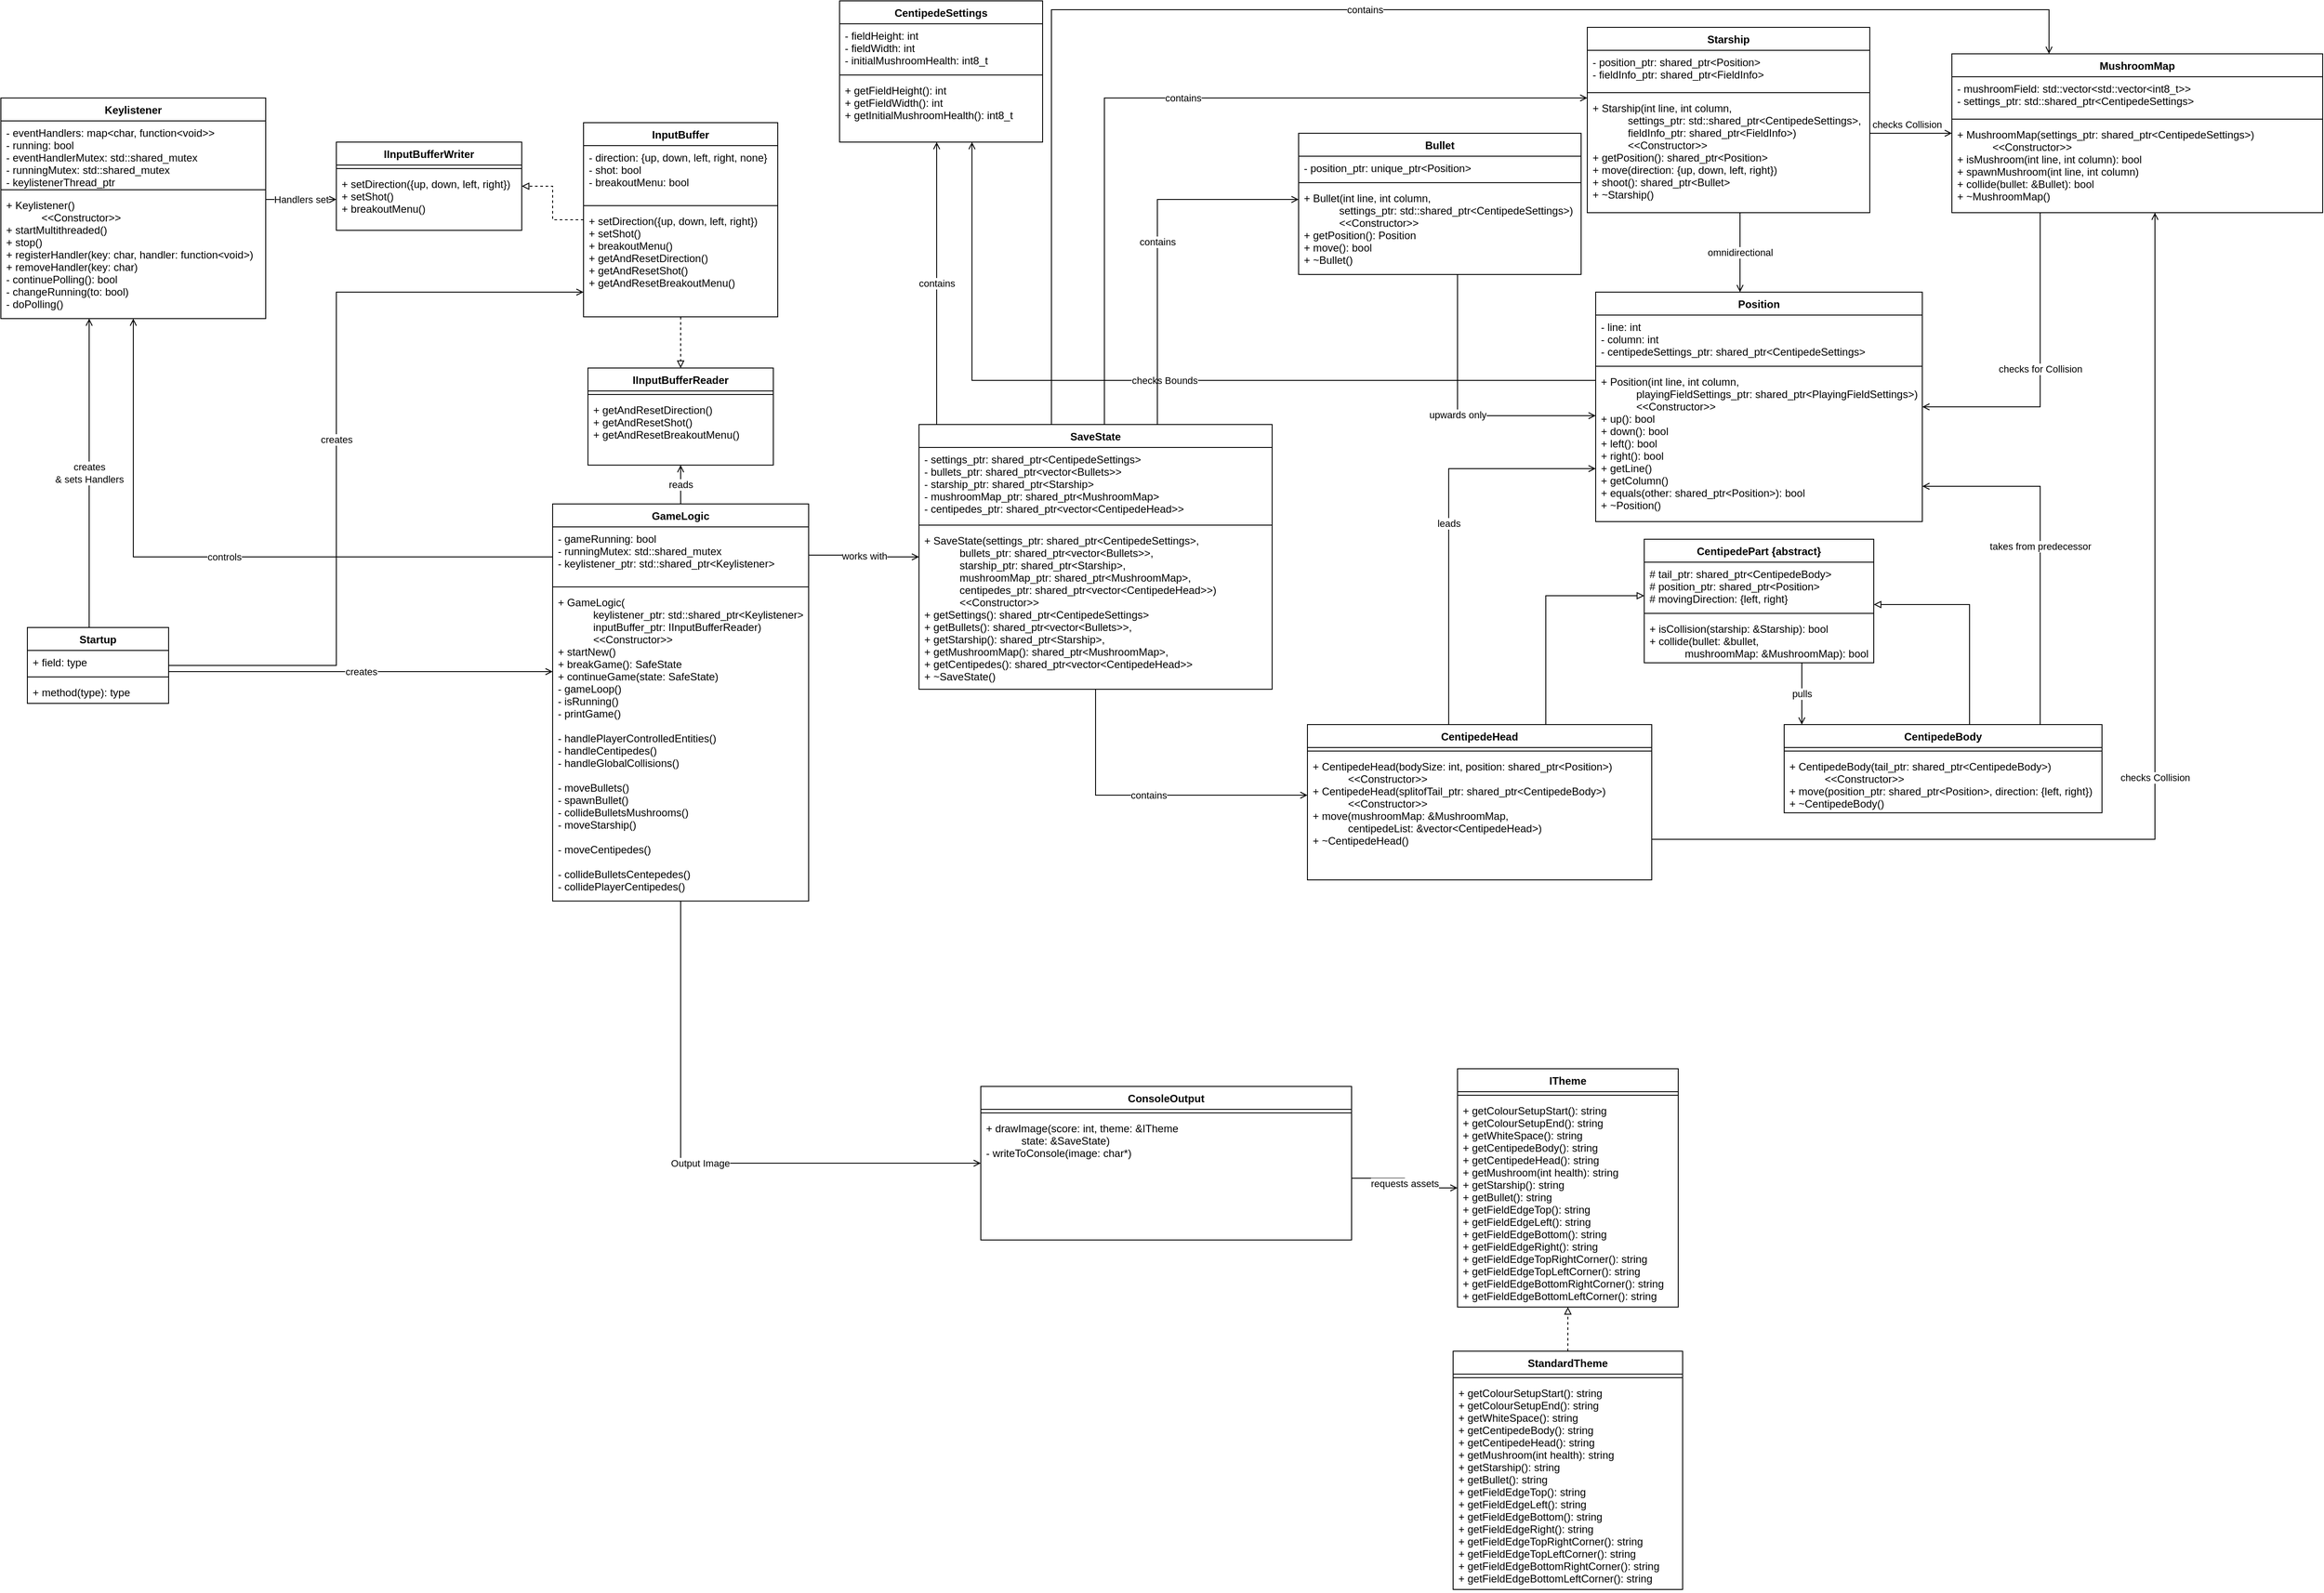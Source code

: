 <mxfile version="15.2.7" type="device"><diagram id="Fete3AJFp-oHdS9bqyW5" name="Seite-1"><mxGraphModel dx="2600" dy="1894" grid="1" gridSize="10" guides="1" tooltips="1" connect="1" arrows="1" fold="1" page="1" pageScale="1" pageWidth="827" pageHeight="1169" math="0" shadow="0"><root><mxCell id="0"/><mxCell id="1" parent="0"/><mxCell id="ihhPGb7IAAiCXQgHPR6d-10" value="leads" style="edgeStyle=orthogonalEdgeStyle;rounded=0;orthogonalLoop=1;jettySize=auto;html=1;endArrow=open;endFill=0;startArrow=none;" parent="1" source="ihhPGb7IAAiCXQgHPR6d-2" target="ihhPGb7IAAiCXQgHPR6d-6" edge="1"><mxGeometry relative="1" as="geometry"><mxPoint x="420" y="-40" as="sourcePoint"/><Array as="points"><mxPoint x="350" y="-20"/></Array></mxGeometry></mxCell><mxCell id="ihhPGb7IAAiCXQgHPR6d-20" style="edgeStyle=orthogonalEdgeStyle;rounded=0;orthogonalLoop=1;jettySize=auto;html=1;endArrow=block;endFill=0;" parent="1" source="ihhPGb7IAAiCXQgHPR6d-2" target="ihhPGb7IAAiCXQgHPR6d-11" edge="1"><mxGeometry relative="1" as="geometry"><Array as="points"><mxPoint x="460" y="124"/></Array></mxGeometry></mxCell><mxCell id="Fe8BM5wLghhJ3K5eQY7F-3" value="checks Collision" style="edgeStyle=orthogonalEdgeStyle;rounded=0;orthogonalLoop=1;jettySize=auto;html=1;endArrow=open;endFill=0;" parent="1" source="ihhPGb7IAAiCXQgHPR6d-2" target="ihhPGb7IAAiCXQgHPR6d-36" edge="1"><mxGeometry relative="1" as="geometry"><Array as="points"><mxPoint x="1150" y="400"/></Array></mxGeometry></mxCell><mxCell id="ihhPGb7IAAiCXQgHPR6d-2" value="CentipedeHead" style="swimlane;fontStyle=1;align=center;verticalAlign=top;childLayout=stackLayout;horizontal=1;startSize=26;horizontalStack=0;resizeParent=1;resizeParentMax=0;resizeLast=0;collapsible=1;marginBottom=0;" parent="1" vertex="1"><mxGeometry x="190" y="270" width="390" height="176" as="geometry"/></mxCell><mxCell id="ihhPGb7IAAiCXQgHPR6d-4" value="" style="line;strokeWidth=1;fillColor=none;align=left;verticalAlign=middle;spacingTop=-1;spacingLeft=3;spacingRight=3;rotatable=0;labelPosition=right;points=[];portConstraint=eastwest;" parent="ihhPGb7IAAiCXQgHPR6d-2" vertex="1"><mxGeometry y="26" width="390" height="8" as="geometry"/></mxCell><mxCell id="ihhPGb7IAAiCXQgHPR6d-5" value="+ CentipedeHead(bodySize: int, position: shared_ptr&lt;Position&gt;)&#10;            &lt;&lt;Constructor&gt;&gt;&#10;+ CentipedeHead(splitofTail_ptr: shared_ptr&lt;CentipedeBody&gt;)&#10;            &lt;&lt;Constructor&gt;&gt;&#10;+ move(mushroomMap: &amp;MushroomMap, &#10;            centipedeList: &amp;vector&lt;CentipedeHead&gt;)&#10;+ ~CentipedeHead()" style="text;strokeColor=none;fillColor=none;align=left;verticalAlign=top;spacingLeft=4;spacingRight=4;overflow=hidden;rotatable=0;points=[[0,0.5],[1,0.5]];portConstraint=eastwest;" parent="ihhPGb7IAAiCXQgHPR6d-2" vertex="1"><mxGeometry y="34" width="390" height="142" as="geometry"/></mxCell><mxCell id="ihhPGb7IAAiCXQgHPR6d-6" value="Position" style="swimlane;fontStyle=1;align=center;verticalAlign=top;childLayout=stackLayout;horizontal=1;startSize=26;horizontalStack=0;resizeParent=1;resizeParentMax=0;resizeLast=0;collapsible=1;marginBottom=0;" parent="1" vertex="1"><mxGeometry x="516.5" y="-220" width="370" height="260" as="geometry"/></mxCell><mxCell id="ihhPGb7IAAiCXQgHPR6d-7" value="- line: int&#10;- column: int&#10;- centipedeSettings_ptr: shared_ptr&lt;CentipedeSettings&gt;" style="text;strokeColor=none;fillColor=none;align=left;verticalAlign=top;spacingLeft=4;spacingRight=4;overflow=hidden;rotatable=0;points=[[0,0.5],[1,0.5]];portConstraint=eastwest;" parent="ihhPGb7IAAiCXQgHPR6d-6" vertex="1"><mxGeometry y="26" width="370" height="54" as="geometry"/></mxCell><mxCell id="ihhPGb7IAAiCXQgHPR6d-8" value="" style="line;strokeWidth=1;fillColor=none;align=left;verticalAlign=middle;spacingTop=-1;spacingLeft=3;spacingRight=3;rotatable=0;labelPosition=right;points=[];portConstraint=eastwest;" parent="ihhPGb7IAAiCXQgHPR6d-6" vertex="1"><mxGeometry y="80" width="370" height="8" as="geometry"/></mxCell><mxCell id="ihhPGb7IAAiCXQgHPR6d-9" value="+ Position(int line, int column,&#10;            playingFieldSettings_ptr: shared_ptr&lt;PlayingFieldSettings&gt;) &#10;            &lt;&lt;Constructor&gt;&gt;&#10;+ up(): bool&#10;+ down(): bool&#10;+ left(): bool&#10;+ right(): bool&#10;+ getLine()&#10;+ getColumn()&#10;+ equals(other: shared_ptr&lt;Position&gt;): bool&#10;+ ~Position()" style="text;strokeColor=none;fillColor=none;align=left;verticalAlign=top;spacingLeft=4;spacingRight=4;overflow=hidden;rotatable=0;points=[[0,0.5],[1,0.5]];portConstraint=eastwest;" parent="ihhPGb7IAAiCXQgHPR6d-6" vertex="1"><mxGeometry y="88" width="370" height="172" as="geometry"/></mxCell><mxCell id="ihhPGb7IAAiCXQgHPR6d-11" value="CentipedePart {abstract}" style="swimlane;fontStyle=1;align=center;verticalAlign=top;childLayout=stackLayout;horizontal=1;startSize=26;horizontalStack=0;resizeParent=1;resizeParentMax=0;resizeLast=0;collapsible=1;marginBottom=0;" parent="1" vertex="1"><mxGeometry x="571.5" y="60" width="260" height="140" as="geometry"/></mxCell><mxCell id="ihhPGb7IAAiCXQgHPR6d-12" value="# tail_ptr: shared_ptr&lt;CentipedeBody&gt;&#10;# position_ptr: shared_ptr&lt;Position&gt;&#10;# movingDirection: {left, right}" style="text;strokeColor=none;fillColor=none;align=left;verticalAlign=top;spacingLeft=4;spacingRight=4;overflow=hidden;rotatable=0;points=[[0,0.5],[1,0.5]];portConstraint=eastwest;" parent="ihhPGb7IAAiCXQgHPR6d-11" vertex="1"><mxGeometry y="26" width="260" height="54" as="geometry"/></mxCell><mxCell id="ihhPGb7IAAiCXQgHPR6d-13" value="" style="line;strokeWidth=1;fillColor=none;align=left;verticalAlign=middle;spacingTop=-1;spacingLeft=3;spacingRight=3;rotatable=0;labelPosition=right;points=[];portConstraint=eastwest;" parent="ihhPGb7IAAiCXQgHPR6d-11" vertex="1"><mxGeometry y="80" width="260" height="8" as="geometry"/></mxCell><mxCell id="ihhPGb7IAAiCXQgHPR6d-14" value="+ isCollision(starship: &amp;Starship): bool&#10;+ collide(bullet: &amp;bullet, &#10;            mushroomMap: &amp;MushroomMap): bool " style="text;strokeColor=none;fillColor=none;align=left;verticalAlign=top;spacingLeft=4;spacingRight=4;overflow=hidden;rotatable=0;points=[[0,0.5],[1,0.5]];portConstraint=eastwest;" parent="ihhPGb7IAAiCXQgHPR6d-11" vertex="1"><mxGeometry y="88" width="260" height="52" as="geometry"/></mxCell><mxCell id="ihhPGb7IAAiCXQgHPR6d-21" value="CentipedeBody" style="swimlane;fontStyle=1;align=center;verticalAlign=top;childLayout=stackLayout;horizontal=1;startSize=26;horizontalStack=0;resizeParent=1;resizeParentMax=0;resizeLast=0;collapsible=1;marginBottom=0;" parent="1" vertex="1"><mxGeometry x="730" y="270" width="360" height="100" as="geometry"/></mxCell><mxCell id="ihhPGb7IAAiCXQgHPR6d-23" value="" style="line;strokeWidth=1;fillColor=none;align=left;verticalAlign=middle;spacingTop=-1;spacingLeft=3;spacingRight=3;rotatable=0;labelPosition=right;points=[];portConstraint=eastwest;" parent="ihhPGb7IAAiCXQgHPR6d-21" vertex="1"><mxGeometry y="26" width="360" height="8" as="geometry"/></mxCell><mxCell id="ihhPGb7IAAiCXQgHPR6d-24" value="+ CentipedeBody(tail_ptr: shared_ptr&lt;CentipedeBody&gt;) &#10;            &lt;&lt;Constructor&gt;&gt;&#10;+ move(position_ptr: shared_ptr&lt;Position&gt;, direction: {left, right})&#10;+ ~CentipedeBody()" style="text;strokeColor=none;fillColor=none;align=left;verticalAlign=top;spacingLeft=4;spacingRight=4;overflow=hidden;rotatable=0;points=[[0,0.5],[1,0.5]];portConstraint=eastwest;" parent="ihhPGb7IAAiCXQgHPR6d-21" vertex="1"><mxGeometry y="34" width="360" height="66" as="geometry"/></mxCell><mxCell id="ihhPGb7IAAiCXQgHPR6d-25" value="pulls" style="edgeStyle=orthogonalEdgeStyle;rounded=0;orthogonalLoop=1;jettySize=auto;html=1;endArrow=open;endFill=0;startArrow=none;" parent="1" source="ihhPGb7IAAiCXQgHPR6d-11" target="ihhPGb7IAAiCXQgHPR6d-21" edge="1"><mxGeometry relative="1" as="geometry"><mxPoint x="360.034" y="280" as="sourcePoint"/><mxPoint x="570" y="-39.966" as="targetPoint"/><Array as="points"><mxPoint x="750" y="240"/><mxPoint x="750" y="240"/></Array></mxGeometry></mxCell><mxCell id="ihhPGb7IAAiCXQgHPR6d-26" style="edgeStyle=orthogonalEdgeStyle;rounded=0;orthogonalLoop=1;jettySize=auto;html=1;endArrow=block;endFill=0;" parent="1" source="ihhPGb7IAAiCXQgHPR6d-21" target="ihhPGb7IAAiCXQgHPR6d-11" edge="1"><mxGeometry relative="1" as="geometry"><mxPoint x="470" y="280" as="sourcePoint"/><mxPoint x="630" y="134.034" as="targetPoint"/><Array as="points"><mxPoint x="940" y="134"/></Array></mxGeometry></mxCell><mxCell id="ihhPGb7IAAiCXQgHPR6d-27" value="takes from predecessor" style="edgeStyle=orthogonalEdgeStyle;rounded=0;orthogonalLoop=1;jettySize=auto;html=1;endArrow=open;endFill=0;startArrow=none;" parent="1" source="ihhPGb7IAAiCXQgHPR6d-21" target="ihhPGb7IAAiCXQgHPR6d-6" edge="1"><mxGeometry relative="1" as="geometry"><mxPoint x="360" y="280" as="sourcePoint"/><mxPoint x="570" y="-40" as="targetPoint"/><Array as="points"><mxPoint x="1020"/></Array></mxGeometry></mxCell><mxCell id="ihhPGb7IAAiCXQgHPR6d-28" value="Bullet" style="swimlane;fontStyle=1;align=center;verticalAlign=top;childLayout=stackLayout;horizontal=1;startSize=26;horizontalStack=0;resizeParent=1;resizeParentMax=0;resizeLast=0;collapsible=1;marginBottom=0;" parent="1" vertex="1"><mxGeometry x="180" y="-400" width="320" height="160" as="geometry"/></mxCell><mxCell id="ihhPGb7IAAiCXQgHPR6d-29" value="- position_ptr: unique_ptr&lt;Position&gt;" style="text;strokeColor=none;fillColor=none;align=left;verticalAlign=top;spacingLeft=4;spacingRight=4;overflow=hidden;rotatable=0;points=[[0,0.5],[1,0.5]];portConstraint=eastwest;" parent="ihhPGb7IAAiCXQgHPR6d-28" vertex="1"><mxGeometry y="26" width="320" height="26" as="geometry"/></mxCell><mxCell id="ihhPGb7IAAiCXQgHPR6d-30" value="" style="line;strokeWidth=1;fillColor=none;align=left;verticalAlign=middle;spacingTop=-1;spacingLeft=3;spacingRight=3;rotatable=0;labelPosition=right;points=[];portConstraint=eastwest;" parent="ihhPGb7IAAiCXQgHPR6d-28" vertex="1"><mxGeometry y="52" width="320" height="8" as="geometry"/></mxCell><mxCell id="ihhPGb7IAAiCXQgHPR6d-31" value="+ Bullet(int line, int column, &#10;            settings_ptr: std::shared_ptr&lt;CentipedeSettings&gt;)&#10;            &lt;&lt;Constructor&gt;&gt;&#10;+ getPosition(): Position&#10;+ move(): bool&#10;+ ~Bullet()" style="text;strokeColor=none;fillColor=none;align=left;verticalAlign=top;spacingLeft=4;spacingRight=4;overflow=hidden;rotatable=0;points=[[0,0.5],[1,0.5]];portConstraint=eastwest;" parent="ihhPGb7IAAiCXQgHPR6d-28" vertex="1"><mxGeometry y="60" width="320" height="100" as="geometry"/></mxCell><mxCell id="9--VVOjjglLbvGgBXjqM-2" value="checks Bounds" style="edgeStyle=orthogonalEdgeStyle;rounded=0;orthogonalLoop=1;jettySize=auto;html=1;endArrow=open;endFill=0;" parent="1" source="ihhPGb7IAAiCXQgHPR6d-6" target="ihhPGb7IAAiCXQgHPR6d-56" edge="1"><mxGeometry relative="1" as="geometry"><Array as="points"><mxPoint x="-190" y="-120"/></Array></mxGeometry></mxCell><mxCell id="ihhPGb7IAAiCXQgHPR6d-32" value="Starship" style="swimlane;fontStyle=1;align=center;verticalAlign=top;childLayout=stackLayout;horizontal=1;startSize=26;horizontalStack=0;resizeParent=1;resizeParentMax=0;resizeLast=0;collapsible=1;marginBottom=0;" parent="1" vertex="1"><mxGeometry x="507" y="-520" width="320" height="210" as="geometry"/></mxCell><mxCell id="ihhPGb7IAAiCXQgHPR6d-33" value="- position_ptr: shared_ptr&lt;Position&gt;&#10;- fieldInfo_ptr: shared_ptr&lt;FieldInfo&gt;" style="text;strokeColor=none;fillColor=none;align=left;verticalAlign=top;spacingLeft=4;spacingRight=4;overflow=hidden;rotatable=0;points=[[0,0.5],[1,0.5]];portConstraint=eastwest;" parent="ihhPGb7IAAiCXQgHPR6d-32" vertex="1"><mxGeometry y="26" width="320" height="44" as="geometry"/></mxCell><mxCell id="ihhPGb7IAAiCXQgHPR6d-34" value="" style="line;strokeWidth=1;fillColor=none;align=left;verticalAlign=middle;spacingTop=-1;spacingLeft=3;spacingRight=3;rotatable=0;labelPosition=right;points=[];portConstraint=eastwest;" parent="ihhPGb7IAAiCXQgHPR6d-32" vertex="1"><mxGeometry y="70" width="320" height="8" as="geometry"/></mxCell><mxCell id="ihhPGb7IAAiCXQgHPR6d-35" value="+ Starship(int line, int column, &#10;            settings_ptr: std::shared_ptr&lt;CentipedeSettings&gt;,&#10;            fieldInfo_ptr: shared_ptr&lt;FieldInfo&gt;)&#10;            &lt;&lt;Constructor&gt;&gt;&#10;+ getPosition(): shared_ptr&lt;Position&gt;&#10;+ move(direction: {up, down, left, right})&#10;+ shoot(): shared_ptr&lt;Bullet&gt;&#10;+ ~Starship()" style="text;strokeColor=none;fillColor=none;align=left;verticalAlign=top;spacingLeft=4;spacingRight=4;overflow=hidden;rotatable=0;points=[[0,0.5],[1,0.5]];portConstraint=eastwest;" parent="ihhPGb7IAAiCXQgHPR6d-32" vertex="1"><mxGeometry y="78" width="320" height="132" as="geometry"/></mxCell><mxCell id="Fe8BM5wLghhJ3K5eQY7F-29" value="checks for Collision" style="edgeStyle=orthogonalEdgeStyle;rounded=0;orthogonalLoop=1;jettySize=auto;html=1;endArrow=open;endFill=0;" parent="1" source="ihhPGb7IAAiCXQgHPR6d-36" target="ihhPGb7IAAiCXQgHPR6d-6" edge="1"><mxGeometry relative="1" as="geometry"><Array as="points"><mxPoint x="1020" y="-90"/></Array></mxGeometry></mxCell><mxCell id="ihhPGb7IAAiCXQgHPR6d-36" value="MushroomMap" style="swimlane;fontStyle=1;align=center;verticalAlign=top;childLayout=stackLayout;horizontal=1;startSize=26;horizontalStack=0;resizeParent=1;resizeParentMax=0;resizeLast=0;collapsible=1;marginBottom=0;" parent="1" vertex="1"><mxGeometry x="920" y="-490" width="420" height="180" as="geometry"/></mxCell><mxCell id="ihhPGb7IAAiCXQgHPR6d-37" value="- mushroomField: std::vector&lt;std::vector&lt;int8_t&gt;&gt;&#10;- settings_ptr: std::shared_ptr&lt;CentipedeSettings&gt;" style="text;strokeColor=none;fillColor=none;align=left;verticalAlign=top;spacingLeft=4;spacingRight=4;overflow=hidden;rotatable=0;points=[[0,0.5],[1,0.5]];portConstraint=eastwest;" parent="ihhPGb7IAAiCXQgHPR6d-36" vertex="1"><mxGeometry y="26" width="420" height="44" as="geometry"/></mxCell><mxCell id="ihhPGb7IAAiCXQgHPR6d-38" value="" style="line;strokeWidth=1;fillColor=none;align=left;verticalAlign=middle;spacingTop=-1;spacingLeft=3;spacingRight=3;rotatable=0;labelPosition=right;points=[];portConstraint=eastwest;" parent="ihhPGb7IAAiCXQgHPR6d-36" vertex="1"><mxGeometry y="70" width="420" height="8" as="geometry"/></mxCell><mxCell id="ihhPGb7IAAiCXQgHPR6d-39" value="+ MushroomMap(settings_ptr: shared_ptr&lt;CentipedeSettings&gt;)&#10;            &lt;&lt;Constructor&gt;&gt;&#10;+ isMushroom(int line, int column): bool&#10;+ spawnMushroom(int line, int column)&#10;+ collide(bullet: &amp;Bullet): bool&#10;+ ~MushroomMap()" style="text;strokeColor=none;fillColor=none;align=left;verticalAlign=top;spacingLeft=4;spacingRight=4;overflow=hidden;rotatable=0;points=[[0,0.5],[1,0.5]];portConstraint=eastwest;" parent="ihhPGb7IAAiCXQgHPR6d-36" vertex="1"><mxGeometry y="78" width="420" height="102" as="geometry"/></mxCell><mxCell id="ihhPGb7IAAiCXQgHPR6d-41" value="upwards only" style="edgeStyle=orthogonalEdgeStyle;rounded=0;orthogonalLoop=1;jettySize=auto;html=1;endArrow=open;endFill=0;startArrow=none;" parent="1" source="ihhPGb7IAAiCXQgHPR6d-28" target="ihhPGb7IAAiCXQgHPR6d-6" edge="1"><mxGeometry relative="1" as="geometry"><mxPoint x="360.034" y="280" as="sourcePoint"/><mxPoint x="571.5" y="-39.966" as="targetPoint"/><Array as="points"><mxPoint x="360" y="-80"/></Array></mxGeometry></mxCell><mxCell id="ihhPGb7IAAiCXQgHPR6d-43" value="omnidirectional" style="edgeStyle=orthogonalEdgeStyle;rounded=0;orthogonalLoop=1;jettySize=auto;html=1;endArrow=open;endFill=0;startArrow=none;" parent="1" source="ihhPGb7IAAiCXQgHPR6d-32" target="ihhPGb7IAAiCXQgHPR6d-6" edge="1"><mxGeometry relative="1" as="geometry"><mxPoint x="1030.034" y="280" as="sourcePoint"/><mxPoint x="851.5" y="10.034" as="targetPoint"/><Array as="points"><mxPoint x="680" y="-230"/><mxPoint x="680" y="-230"/></Array></mxGeometry></mxCell><mxCell id="ihhPGb7IAAiCXQgHPR6d-48" value="contains" style="edgeStyle=orthogonalEdgeStyle;rounded=0;orthogonalLoop=1;jettySize=auto;html=1;endArrow=open;endFill=0;" parent="1" source="ihhPGb7IAAiCXQgHPR6d-44" target="ihhPGb7IAAiCXQgHPR6d-2" edge="1"><mxGeometry relative="1" as="geometry"><Array as="points"><mxPoint x="-50" y="350"/></Array></mxGeometry></mxCell><mxCell id="ihhPGb7IAAiCXQgHPR6d-49" value="contains" style="edgeStyle=orthogonalEdgeStyle;rounded=0;orthogonalLoop=1;jettySize=auto;html=1;endArrow=open;endFill=0;" parent="1" source="ihhPGb7IAAiCXQgHPR6d-44" target="ihhPGb7IAAiCXQgHPR6d-28" edge="1"><mxGeometry relative="1" as="geometry"><Array as="points"><mxPoint x="20" y="-325"/></Array></mxGeometry></mxCell><mxCell id="ihhPGb7IAAiCXQgHPR6d-50" value="contains" style="edgeStyle=orthogonalEdgeStyle;rounded=0;orthogonalLoop=1;jettySize=auto;html=1;endArrow=open;endFill=0;" parent="1" source="ihhPGb7IAAiCXQgHPR6d-44" target="ihhPGb7IAAiCXQgHPR6d-32" edge="1"><mxGeometry relative="1" as="geometry"><Array as="points"><mxPoint x="-40" y="-440"/></Array></mxGeometry></mxCell><mxCell id="ihhPGb7IAAiCXQgHPR6d-51" value="contains" style="edgeStyle=orthogonalEdgeStyle;rounded=0;orthogonalLoop=1;jettySize=auto;html=1;endArrow=open;endFill=0;" parent="1" source="ihhPGb7IAAiCXQgHPR6d-44" target="ihhPGb7IAAiCXQgHPR6d-36" edge="1"><mxGeometry relative="1" as="geometry"><Array as="points"><mxPoint x="-100" y="-540"/><mxPoint x="1030" y="-540"/></Array></mxGeometry></mxCell><mxCell id="9--VVOjjglLbvGgBXjqM-1" value="contains" style="edgeStyle=orthogonalEdgeStyle;rounded=0;orthogonalLoop=1;jettySize=auto;html=1;endArrow=open;endFill=0;" parent="1" source="ihhPGb7IAAiCXQgHPR6d-44" target="ihhPGb7IAAiCXQgHPR6d-56" edge="1"><mxGeometry relative="1" as="geometry"><Array as="points"><mxPoint x="-230" y="-310"/><mxPoint x="-230" y="-310"/></Array></mxGeometry></mxCell><mxCell id="ihhPGb7IAAiCXQgHPR6d-44" value="SaveState" style="swimlane;fontStyle=1;align=center;verticalAlign=top;childLayout=stackLayout;horizontal=1;startSize=26;horizontalStack=0;resizeParent=1;resizeParentMax=0;resizeLast=0;collapsible=1;marginBottom=0;" parent="1" vertex="1"><mxGeometry x="-250" y="-70" width="400" height="300" as="geometry"/></mxCell><mxCell id="ihhPGb7IAAiCXQgHPR6d-45" value="- settings_ptr: shared_ptr&lt;CentipedeSettings&gt;&#10;- bullets_ptr: shared_ptr&lt;vector&lt;Bullets&gt;&gt;&#10;- starship_ptr: shared_ptr&lt;Starship&gt;&#10;- mushroomMap_ptr: shared_ptr&lt;MushroomMap&gt;&#10;- centipedes_ptr: shared_ptr&lt;vector&lt;CentipedeHead&gt;&gt;" style="text;strokeColor=none;fillColor=none;align=left;verticalAlign=top;spacingLeft=4;spacingRight=4;overflow=hidden;rotatable=0;points=[[0,0.5],[1,0.5]];portConstraint=eastwest;" parent="ihhPGb7IAAiCXQgHPR6d-44" vertex="1"><mxGeometry y="26" width="400" height="84" as="geometry"/></mxCell><mxCell id="ihhPGb7IAAiCXQgHPR6d-46" value="" style="line;strokeWidth=1;fillColor=none;align=left;verticalAlign=middle;spacingTop=-1;spacingLeft=3;spacingRight=3;rotatable=0;labelPosition=right;points=[];portConstraint=eastwest;" parent="ihhPGb7IAAiCXQgHPR6d-44" vertex="1"><mxGeometry y="110" width="400" height="8" as="geometry"/></mxCell><mxCell id="ihhPGb7IAAiCXQgHPR6d-47" value="+ SaveState(settings_ptr: shared_ptr&lt;CentipedeSettings&gt;, &#10;            bullets_ptr: shared_ptr&lt;vector&lt;Bullets&gt;&gt;,&#10;            starship_ptr: shared_ptr&lt;Starship&gt;,&#10;            mushroomMap_ptr: shared_ptr&lt;MushroomMap&gt;,&#10;            centipedes_ptr: shared_ptr&lt;vector&lt;CentipedeHead&gt;&gt;)&#10;            &lt;&lt;Constructor&gt;&gt;&#10;+ getSettings(): shared_ptr&lt;CentipedeSettings&gt;&#10;+ getBullets(): shared_ptr&lt;vector&lt;Bullets&gt;&gt;,&#10;+ getStarship(): shared_ptr&lt;Starship&gt;,&#10;+ getMushroomMap(): shared_ptr&lt;MushroomMap&gt;,&#10;+ getCentipedes(): shared_ptr&lt;vector&lt;CentipedeHead&gt;&gt;&#10;+ ~SaveState()" style="text;strokeColor=none;fillColor=none;align=left;verticalAlign=top;spacingLeft=4;spacingRight=4;overflow=hidden;rotatable=0;points=[[0,0.5],[1,0.5]];portConstraint=eastwest;" parent="ihhPGb7IAAiCXQgHPR6d-44" vertex="1"><mxGeometry y="118" width="400" height="182" as="geometry"/></mxCell><mxCell id="ihhPGb7IAAiCXQgHPR6d-52" value="ConsoleOutput" style="swimlane;fontStyle=1;align=center;verticalAlign=top;childLayout=stackLayout;horizontal=1;startSize=26;horizontalStack=0;resizeParent=1;resizeParentMax=0;resizeLast=0;collapsible=1;marginBottom=0;" parent="1" vertex="1"><mxGeometry x="-180" y="680" width="420" height="174" as="geometry"/></mxCell><mxCell id="ihhPGb7IAAiCXQgHPR6d-54" value="" style="line;strokeWidth=1;fillColor=none;align=left;verticalAlign=middle;spacingTop=-1;spacingLeft=3;spacingRight=3;rotatable=0;labelPosition=right;points=[];portConstraint=eastwest;" parent="ihhPGb7IAAiCXQgHPR6d-52" vertex="1"><mxGeometry y="26" width="420" height="8" as="geometry"/></mxCell><mxCell id="ihhPGb7IAAiCXQgHPR6d-55" value="+ drawImage(score: int, theme: &amp;ITheme&#10;            state: &amp;SaveState)&#10;- writeToConsole(image: char*)" style="text;strokeColor=none;fillColor=none;align=left;verticalAlign=top;spacingLeft=4;spacingRight=4;overflow=hidden;rotatable=0;points=[[0,0.5],[1,0.5]];portConstraint=eastwest;" parent="ihhPGb7IAAiCXQgHPR6d-52" vertex="1"><mxGeometry y="34" width="420" height="140" as="geometry"/></mxCell><mxCell id="ihhPGb7IAAiCXQgHPR6d-56" value="CentipedeSettings" style="swimlane;fontStyle=1;align=center;verticalAlign=top;childLayout=stackLayout;horizontal=1;startSize=26;horizontalStack=0;resizeParent=1;resizeParentMax=0;resizeLast=0;collapsible=1;marginBottom=0;" parent="1" vertex="1"><mxGeometry x="-340" y="-550" width="230" height="160" as="geometry"/></mxCell><mxCell id="ihhPGb7IAAiCXQgHPR6d-57" value="- fieldHeight: int&#10;- fieldWidth: int&#10;- initialMushroomHealth: int8_t " style="text;strokeColor=none;fillColor=none;align=left;verticalAlign=top;spacingLeft=4;spacingRight=4;overflow=hidden;rotatable=0;points=[[0,0.5],[1,0.5]];portConstraint=eastwest;" parent="ihhPGb7IAAiCXQgHPR6d-56" vertex="1"><mxGeometry y="26" width="230" height="54" as="geometry"/></mxCell><mxCell id="ihhPGb7IAAiCXQgHPR6d-58" value="" style="line;strokeWidth=1;fillColor=none;align=left;verticalAlign=middle;spacingTop=-1;spacingLeft=3;spacingRight=3;rotatable=0;labelPosition=right;points=[];portConstraint=eastwest;" parent="ihhPGb7IAAiCXQgHPR6d-56" vertex="1"><mxGeometry y="80" width="230" height="8" as="geometry"/></mxCell><mxCell id="ihhPGb7IAAiCXQgHPR6d-59" value="+ getFieldHeight(): int&#10;+ getFieldWidth(): int&#10;+ getInitialMushroomHealth(): int8_t" style="text;strokeColor=none;fillColor=none;align=left;verticalAlign=top;spacingLeft=4;spacingRight=4;overflow=hidden;rotatable=0;points=[[0,0.5],[1,0.5]];portConstraint=eastwest;" parent="ihhPGb7IAAiCXQgHPR6d-56" vertex="1"><mxGeometry y="88" width="230" height="72" as="geometry"/></mxCell><mxCell id="ihhPGb7IAAiCXQgHPR6d-60" value="ITheme" style="swimlane;fontStyle=1;align=center;verticalAlign=top;childLayout=stackLayout;horizontal=1;startSize=26;horizontalStack=0;resizeParent=1;resizeParentMax=0;resizeLast=0;collapsible=1;marginBottom=0;" parent="1" vertex="1"><mxGeometry x="360" y="660" width="250" height="270" as="geometry"/></mxCell><mxCell id="ihhPGb7IAAiCXQgHPR6d-62" value="" style="line;strokeWidth=1;fillColor=none;align=left;verticalAlign=middle;spacingTop=-1;spacingLeft=3;spacingRight=3;rotatable=0;labelPosition=right;points=[];portConstraint=eastwest;" parent="ihhPGb7IAAiCXQgHPR6d-60" vertex="1"><mxGeometry y="26" width="250" height="8" as="geometry"/></mxCell><mxCell id="ihhPGb7IAAiCXQgHPR6d-63" value="+ getColourSetupStart(): string&#10;+ getColourSetupEnd(): string&#10;+ getWhiteSpace(): string&#10;+ getCentipedeBody(): string&#10;+ getCentipedeHead(): string&#10;+ getMushroom(int health): string&#10;+ getStarship(): string&#10;+ getBullet(): string&#10;+ getFieldEdgeTop(): string&#10;+ getFieldEdgeLeft(): string&#10;+ getFieldEdgeBottom(): string&#10;+ getFieldEdgeRight(): string&#10;+ getFieldEdgeTopRightCorner(): string&#10;+ getFieldEdgeTopLeftCorner(): string&#10;+ getFieldEdgeBottomRightCorner(): string&#10;+ getFieldEdgeBottomLeftCorner(): string" style="text;strokeColor=none;fillColor=none;align=left;verticalAlign=top;spacingLeft=4;spacingRight=4;overflow=hidden;rotatable=0;points=[[0,0.5],[1,0.5]];portConstraint=eastwest;" parent="ihhPGb7IAAiCXQgHPR6d-60" vertex="1"><mxGeometry y="34" width="250" height="236" as="geometry"/></mxCell><mxCell id="ihhPGb7IAAiCXQgHPR6d-68" style="edgeStyle=orthogonalEdgeStyle;rounded=0;orthogonalLoop=1;jettySize=auto;html=1;dashed=1;endArrow=block;endFill=0;" parent="1" source="ihhPGb7IAAiCXQgHPR6d-64" target="ihhPGb7IAAiCXQgHPR6d-60" edge="1"><mxGeometry relative="1" as="geometry"/></mxCell><mxCell id="ihhPGb7IAAiCXQgHPR6d-64" value="StandardTheme" style="swimlane;fontStyle=1;align=center;verticalAlign=top;childLayout=stackLayout;horizontal=1;startSize=26;horizontalStack=0;resizeParent=1;resizeParentMax=0;resizeLast=0;collapsible=1;marginBottom=0;" parent="1" vertex="1"><mxGeometry x="355" y="980" width="260" height="270" as="geometry"/></mxCell><mxCell id="ihhPGb7IAAiCXQgHPR6d-66" value="" style="line;strokeWidth=1;fillColor=none;align=left;verticalAlign=middle;spacingTop=-1;spacingLeft=3;spacingRight=3;rotatable=0;labelPosition=right;points=[];portConstraint=eastwest;" parent="ihhPGb7IAAiCXQgHPR6d-64" vertex="1"><mxGeometry y="26" width="260" height="8" as="geometry"/></mxCell><mxCell id="ihhPGb7IAAiCXQgHPR6d-67" value="+ getColourSetupStart(): string&#10;+ getColourSetupEnd(): string&#10;+ getWhiteSpace(): string&#10;+ getCentipedeBody(): string&#10;+ getCentipedeHead(): string&#10;+ getMushroom(int health): string&#10;+ getStarship(): string&#10;+ getBullet(): string&#10;+ getFieldEdgeTop(): string&#10;+ getFieldEdgeLeft(): string&#10;+ getFieldEdgeBottom(): string&#10;+ getFieldEdgeRight(): string&#10;+ getFieldEdgeTopRightCorner(): string&#10;+ getFieldEdgeTopLeftCorner(): string&#10;+ getFieldEdgeBottomRightCorner(): string&#10;+ getFieldEdgeBottomLeftCorner(): string" style="text;strokeColor=none;fillColor=none;align=left;verticalAlign=top;spacingLeft=4;spacingRight=4;overflow=hidden;rotatable=0;points=[[0,0.5],[1,0.5]];portConstraint=eastwest;" parent="ihhPGb7IAAiCXQgHPR6d-64" vertex="1"><mxGeometry y="34" width="260" height="236" as="geometry"/></mxCell><mxCell id="ihhPGb7IAAiCXQgHPR6d-69" value="requests assets" style="edgeStyle=orthogonalEdgeStyle;rounded=0;orthogonalLoop=1;jettySize=auto;html=1;endArrow=open;endFill=0;" parent="1" source="ihhPGb7IAAiCXQgHPR6d-55" target="ihhPGb7IAAiCXQgHPR6d-60" edge="1"><mxGeometry relative="1" as="geometry"/></mxCell><mxCell id="Fe8BM5wLghhJ3K5eQY7F-1" value="checks Collision" style="edgeStyle=orthogonalEdgeStyle;rounded=0;orthogonalLoop=1;jettySize=auto;html=1;endArrow=open;endFill=0;" parent="1" source="ihhPGb7IAAiCXQgHPR6d-32" target="ihhPGb7IAAiCXQgHPR6d-36" edge="1"><mxGeometry x="-0.111" y="10" relative="1" as="geometry"><Array as="points"><mxPoint x="850" y="-400"/><mxPoint x="850" y="-400"/></Array><mxPoint as="offset"/></mxGeometry></mxCell><mxCell id="Fe8BM5wLghhJ3K5eQY7F-21" value="Handlers set" style="edgeStyle=orthogonalEdgeStyle;rounded=0;orthogonalLoop=1;jettySize=auto;html=1;endArrow=open;endFill=0;" parent="1" source="Fe8BM5wLghhJ3K5eQY7F-4" target="Fe8BM5wLghhJ3K5eQY7F-12" edge="1"><mxGeometry relative="1" as="geometry"><Array as="points"><mxPoint x="-930" y="-325"/><mxPoint x="-930" y="-325"/></Array></mxGeometry></mxCell><mxCell id="Fe8BM5wLghhJ3K5eQY7F-4" value="Keylistener" style="swimlane;fontStyle=1;align=center;verticalAlign=top;childLayout=stackLayout;horizontal=1;startSize=26;horizontalStack=0;resizeParent=1;resizeParentMax=0;resizeLast=0;collapsible=1;marginBottom=0;" parent="1" vertex="1"><mxGeometry x="-1290" y="-440" width="300" height="250" as="geometry"/></mxCell><mxCell id="Fe8BM5wLghhJ3K5eQY7F-5" value="- eventHandlers: map&lt;char, function&lt;void&gt;&gt;&#10;- running: bool&#10;- eventHandlerMutex: std::shared_mutex&#10;- runningMutex: std::shared_mutex&#10;- keylistenerThread_ptr" style="text;strokeColor=none;fillColor=none;align=left;verticalAlign=top;spacingLeft=4;spacingRight=4;overflow=hidden;rotatable=0;points=[[0,0.5],[1,0.5]];portConstraint=eastwest;" parent="Fe8BM5wLghhJ3K5eQY7F-4" vertex="1"><mxGeometry y="26" width="300" height="74" as="geometry"/></mxCell><mxCell id="Fe8BM5wLghhJ3K5eQY7F-6" value="" style="line;strokeWidth=1;fillColor=none;align=left;verticalAlign=middle;spacingTop=-1;spacingLeft=3;spacingRight=3;rotatable=0;labelPosition=right;points=[];portConstraint=eastwest;" parent="Fe8BM5wLghhJ3K5eQY7F-4" vertex="1"><mxGeometry y="100" width="300" height="8" as="geometry"/></mxCell><mxCell id="Fe8BM5wLghhJ3K5eQY7F-7" value="+ Keylistener() &#10;            &lt;&lt;Constructor&gt;&gt;&#10;+ startMultithreaded()&#10;+ stop()&#10;+ registerHandler(key: char, handler: function&lt;void&gt;)&#10;+ removeHandler(key: char)&#10;- continuePolling(): bool&#10;- changeRunning(to: bool)&#10;- doPolling()" style="text;strokeColor=none;fillColor=none;align=left;verticalAlign=top;spacingLeft=4;spacingRight=4;overflow=hidden;rotatable=0;points=[[0,0.5],[1,0.5]];portConstraint=eastwest;" parent="Fe8BM5wLghhJ3K5eQY7F-4" vertex="1"><mxGeometry y="108" width="300" height="142" as="geometry"/></mxCell><mxCell id="Fe8BM5wLghhJ3K5eQY7F-16" style="edgeStyle=orthogonalEdgeStyle;rounded=0;orthogonalLoop=1;jettySize=auto;html=1;endArrow=block;endFill=0;dashed=1;" parent="1" source="Fe8BM5wLghhJ3K5eQY7F-8" target="Fe8BM5wLghhJ3K5eQY7F-12" edge="1"><mxGeometry relative="1" as="geometry"/></mxCell><mxCell id="Fe8BM5wLghhJ3K5eQY7F-20" style="edgeStyle=orthogonalEdgeStyle;rounded=0;orthogonalLoop=1;jettySize=auto;html=1;dashed=1;endArrow=block;endFill=0;" parent="1" source="Fe8BM5wLghhJ3K5eQY7F-8" target="Fe8BM5wLghhJ3K5eQY7F-17" edge="1"><mxGeometry relative="1" as="geometry"/></mxCell><mxCell id="Fe8BM5wLghhJ3K5eQY7F-8" value="InputBuffer" style="swimlane;fontStyle=1;align=center;verticalAlign=top;childLayout=stackLayout;horizontal=1;startSize=26;horizontalStack=0;resizeParent=1;resizeParentMax=0;resizeLast=0;collapsible=1;marginBottom=0;" parent="1" vertex="1"><mxGeometry x="-630" y="-412" width="220" height="220" as="geometry"/></mxCell><mxCell id="Fe8BM5wLghhJ3K5eQY7F-9" value="- direction: {up, down, left, right, none}&#10;- shot: bool&#10;- breakoutMenu: bool" style="text;strokeColor=none;fillColor=none;align=left;verticalAlign=top;spacingLeft=4;spacingRight=4;overflow=hidden;rotatable=0;points=[[0,0.5],[1,0.5]];portConstraint=eastwest;" parent="Fe8BM5wLghhJ3K5eQY7F-8" vertex="1"><mxGeometry y="26" width="220" height="64" as="geometry"/></mxCell><mxCell id="Fe8BM5wLghhJ3K5eQY7F-10" value="" style="line;strokeWidth=1;fillColor=none;align=left;verticalAlign=middle;spacingTop=-1;spacingLeft=3;spacingRight=3;rotatable=0;labelPosition=right;points=[];portConstraint=eastwest;" parent="Fe8BM5wLghhJ3K5eQY7F-8" vertex="1"><mxGeometry y="90" width="220" height="8" as="geometry"/></mxCell><mxCell id="Fe8BM5wLghhJ3K5eQY7F-11" value="+ setDirection({up, down, left, right})&#10;+ setShot()&#10;+ breakoutMenu()&#10;+ getAndResetDirection()&#10;+ getAndResetShot()&#10;+ getAndResetBreakoutMenu()" style="text;strokeColor=none;fillColor=none;align=left;verticalAlign=top;spacingLeft=4;spacingRight=4;overflow=hidden;rotatable=0;points=[[0,0.5],[1,0.5]];portConstraint=eastwest;" parent="Fe8BM5wLghhJ3K5eQY7F-8" vertex="1"><mxGeometry y="98" width="220" height="122" as="geometry"/></mxCell><mxCell id="Fe8BM5wLghhJ3K5eQY7F-12" value="IInputBufferWriter" style="swimlane;fontStyle=1;align=center;verticalAlign=top;childLayout=stackLayout;horizontal=1;startSize=26;horizontalStack=0;resizeParent=1;resizeParentMax=0;resizeLast=0;collapsible=1;marginBottom=0;" parent="1" vertex="1"><mxGeometry x="-910" y="-390" width="210" height="100" as="geometry"/></mxCell><mxCell id="Fe8BM5wLghhJ3K5eQY7F-14" value="" style="line;strokeWidth=1;fillColor=none;align=left;verticalAlign=middle;spacingTop=-1;spacingLeft=3;spacingRight=3;rotatable=0;labelPosition=right;points=[];portConstraint=eastwest;" parent="Fe8BM5wLghhJ3K5eQY7F-12" vertex="1"><mxGeometry y="26" width="210" height="8" as="geometry"/></mxCell><mxCell id="Fe8BM5wLghhJ3K5eQY7F-15" value="+ setDirection({up, down, left, right})&#10;+ setShot()&#10;+ breakoutMenu()" style="text;strokeColor=none;fillColor=none;align=left;verticalAlign=top;spacingLeft=4;spacingRight=4;overflow=hidden;rotatable=0;points=[[0,0.5],[1,0.5]];portConstraint=eastwest;" parent="Fe8BM5wLghhJ3K5eQY7F-12" vertex="1"><mxGeometry y="34" width="210" height="66" as="geometry"/></mxCell><mxCell id="Fe8BM5wLghhJ3K5eQY7F-17" value="IInputBufferReader" style="swimlane;fontStyle=1;align=center;verticalAlign=top;childLayout=stackLayout;horizontal=1;startSize=26;horizontalStack=0;resizeParent=1;resizeParentMax=0;resizeLast=0;collapsible=1;marginBottom=0;" parent="1" vertex="1"><mxGeometry x="-625" y="-134" width="210" height="110" as="geometry"/></mxCell><mxCell id="Fe8BM5wLghhJ3K5eQY7F-18" value="" style="line;strokeWidth=1;fillColor=none;align=left;verticalAlign=middle;spacingTop=-1;spacingLeft=3;spacingRight=3;rotatable=0;labelPosition=right;points=[];portConstraint=eastwest;" parent="Fe8BM5wLghhJ3K5eQY7F-17" vertex="1"><mxGeometry y="26" width="210" height="8" as="geometry"/></mxCell><mxCell id="Fe8BM5wLghhJ3K5eQY7F-19" value="+ getAndResetDirection()&#10;+ getAndResetShot()&#10;+ getAndResetBreakoutMenu()" style="text;strokeColor=none;fillColor=none;align=left;verticalAlign=top;spacingLeft=4;spacingRight=4;overflow=hidden;rotatable=0;points=[[0,0.5],[1,0.5]];portConstraint=eastwest;" parent="Fe8BM5wLghhJ3K5eQY7F-17" vertex="1"><mxGeometry y="34" width="210" height="76" as="geometry"/></mxCell><mxCell id="Fe8BM5wLghhJ3K5eQY7F-26" value="reads" style="edgeStyle=orthogonalEdgeStyle;rounded=0;orthogonalLoop=1;jettySize=auto;html=1;endArrow=open;endFill=0;" parent="1" source="Fe8BM5wLghhJ3K5eQY7F-22" target="Fe8BM5wLghhJ3K5eQY7F-17" edge="1"><mxGeometry relative="1" as="geometry"/></mxCell><mxCell id="Fe8BM5wLghhJ3K5eQY7F-35" value="controls" style="edgeStyle=orthogonalEdgeStyle;rounded=0;orthogonalLoop=1;jettySize=auto;html=1;endArrow=open;endFill=0;" parent="1" source="Fe8BM5wLghhJ3K5eQY7F-22" target="Fe8BM5wLghhJ3K5eQY7F-4" edge="1"><mxGeometry relative="1" as="geometry"><Array as="points"><mxPoint x="-1140" y="80"/></Array></mxGeometry></mxCell><mxCell id="Fe8BM5wLghhJ3K5eQY7F-43" value="Output Image" style="edgeStyle=orthogonalEdgeStyle;rounded=0;orthogonalLoop=1;jettySize=auto;html=1;endArrow=open;endFill=0;" parent="1" source="Fe8BM5wLghhJ3K5eQY7F-22" target="ihhPGb7IAAiCXQgHPR6d-52" edge="1"><mxGeometry relative="1" as="geometry"><Array as="points"><mxPoint x="-520" y="767"/></Array></mxGeometry></mxCell><mxCell id="Fe8BM5wLghhJ3K5eQY7F-22" value="GameLogic" style="swimlane;fontStyle=1;align=center;verticalAlign=top;childLayout=stackLayout;horizontal=1;startSize=26;horizontalStack=0;resizeParent=1;resizeParentMax=0;resizeLast=0;collapsible=1;marginBottom=0;" parent="1" vertex="1"><mxGeometry x="-665" y="20" width="290" height="450" as="geometry"/></mxCell><mxCell id="Fe8BM5wLghhJ3K5eQY7F-23" value="- gameRunning: bool&#10;- runningMutex: std::shared_mutex&#10;- keylistener_ptr: std::shared_ptr&lt;Keylistener&gt;" style="text;strokeColor=none;fillColor=none;align=left;verticalAlign=top;spacingLeft=4;spacingRight=4;overflow=hidden;rotatable=0;points=[[0,0.5],[1,0.5]];portConstraint=eastwest;" parent="Fe8BM5wLghhJ3K5eQY7F-22" vertex="1"><mxGeometry y="26" width="290" height="64" as="geometry"/></mxCell><mxCell id="Fe8BM5wLghhJ3K5eQY7F-24" value="" style="line;strokeWidth=1;fillColor=none;align=left;verticalAlign=middle;spacingTop=-1;spacingLeft=3;spacingRight=3;rotatable=0;labelPosition=right;points=[];portConstraint=eastwest;" parent="Fe8BM5wLghhJ3K5eQY7F-22" vertex="1"><mxGeometry y="90" width="290" height="8" as="geometry"/></mxCell><mxCell id="Fe8BM5wLghhJ3K5eQY7F-25" value="+ GameLogic(&#10;            keylistener_ptr: std::shared_ptr&lt;Keylistener&gt;,&#10;            inputBuffer_ptr: IInputBufferReader)&#10;            &lt;&lt;Constructor&gt;&gt;&#10;+ startNew()&#10;+ breakGame(): SafeState&#10;+ continueGame(state: SafeState)&#10;- gameLoop()&#10;- isRunning()&#10;- printGame()&#10;&#10;- handlePlayerControlledEntities()&#10;- handleCentipedes()&#10;- handleGlobalCollisions()&#10;&#10;- moveBullets()&#10;- spawnBullet()&#10;- collideBulletsMushrooms()&#10;- moveStarship()&#10;&#10;- moveCentipedes()&#10;&#10;- collideBulletsCentepedes()&#10;- collidePlayerCentipedes()" style="text;strokeColor=none;fillColor=none;align=left;verticalAlign=top;spacingLeft=4;spacingRight=4;overflow=hidden;rotatable=0;points=[[0,0.5],[1,0.5]];portConstraint=eastwest;" parent="Fe8BM5wLghhJ3K5eQY7F-22" vertex="1"><mxGeometry y="98" width="290" height="352" as="geometry"/></mxCell><mxCell id="Fe8BM5wLghhJ3K5eQY7F-27" value="works with" style="edgeStyle=orthogonalEdgeStyle;rounded=0;orthogonalLoop=1;jettySize=auto;html=1;endArrow=open;endFill=0;" parent="1" source="Fe8BM5wLghhJ3K5eQY7F-23" target="ihhPGb7IAAiCXQgHPR6d-44" edge="1"><mxGeometry relative="1" as="geometry"/></mxCell><mxCell id="Fe8BM5wLghhJ3K5eQY7F-40" value="creates&lt;br&gt;&amp;amp; sets Handlers" style="edgeStyle=orthogonalEdgeStyle;rounded=0;orthogonalLoop=1;jettySize=auto;html=1;endArrow=open;endFill=0;" parent="1" source="Fe8BM5wLghhJ3K5eQY7F-36" target="Fe8BM5wLghhJ3K5eQY7F-4" edge="1"><mxGeometry relative="1" as="geometry"><Array as="points"><mxPoint x="-1190" y="-30"/><mxPoint x="-1190" y="-30"/></Array></mxGeometry></mxCell><mxCell id="Fe8BM5wLghhJ3K5eQY7F-41" value="creates" style="edgeStyle=orthogonalEdgeStyle;rounded=0;orthogonalLoop=1;jettySize=auto;html=1;endArrow=open;endFill=0;" parent="1" source="Fe8BM5wLghhJ3K5eQY7F-36" target="Fe8BM5wLghhJ3K5eQY7F-8" edge="1"><mxGeometry relative="1" as="geometry"><Array as="points"><mxPoint x="-910" y="203"/><mxPoint x="-910" y="-220"/></Array></mxGeometry></mxCell><mxCell id="Fe8BM5wLghhJ3K5eQY7F-42" value="creates" style="edgeStyle=orthogonalEdgeStyle;rounded=0;orthogonalLoop=1;jettySize=auto;html=1;endArrow=open;endFill=0;" parent="1" source="Fe8BM5wLghhJ3K5eQY7F-36" target="Fe8BM5wLghhJ3K5eQY7F-22" edge="1"><mxGeometry relative="1" as="geometry"><Array as="points"><mxPoint x="-990" y="210"/><mxPoint x="-990" y="210"/></Array></mxGeometry></mxCell><mxCell id="Fe8BM5wLghhJ3K5eQY7F-36" value="Startup" style="swimlane;fontStyle=1;align=center;verticalAlign=top;childLayout=stackLayout;horizontal=1;startSize=26;horizontalStack=0;resizeParent=1;resizeParentMax=0;resizeLast=0;collapsible=1;marginBottom=0;" parent="1" vertex="1"><mxGeometry x="-1260" y="160" width="160" height="86" as="geometry"/></mxCell><mxCell id="Fe8BM5wLghhJ3K5eQY7F-37" value="+ field: type" style="text;strokeColor=none;fillColor=none;align=left;verticalAlign=top;spacingLeft=4;spacingRight=4;overflow=hidden;rotatable=0;points=[[0,0.5],[1,0.5]];portConstraint=eastwest;" parent="Fe8BM5wLghhJ3K5eQY7F-36" vertex="1"><mxGeometry y="26" width="160" height="26" as="geometry"/></mxCell><mxCell id="Fe8BM5wLghhJ3K5eQY7F-38" value="" style="line;strokeWidth=1;fillColor=none;align=left;verticalAlign=middle;spacingTop=-1;spacingLeft=3;spacingRight=3;rotatable=0;labelPosition=right;points=[];portConstraint=eastwest;" parent="Fe8BM5wLghhJ3K5eQY7F-36" vertex="1"><mxGeometry y="52" width="160" height="8" as="geometry"/></mxCell><mxCell id="Fe8BM5wLghhJ3K5eQY7F-39" value="+ method(type): type" style="text;strokeColor=none;fillColor=none;align=left;verticalAlign=top;spacingLeft=4;spacingRight=4;overflow=hidden;rotatable=0;points=[[0,0.5],[1,0.5]];portConstraint=eastwest;" parent="Fe8BM5wLghhJ3K5eQY7F-36" vertex="1"><mxGeometry y="60" width="160" height="26" as="geometry"/></mxCell></root></mxGraphModel></diagram></mxfile>